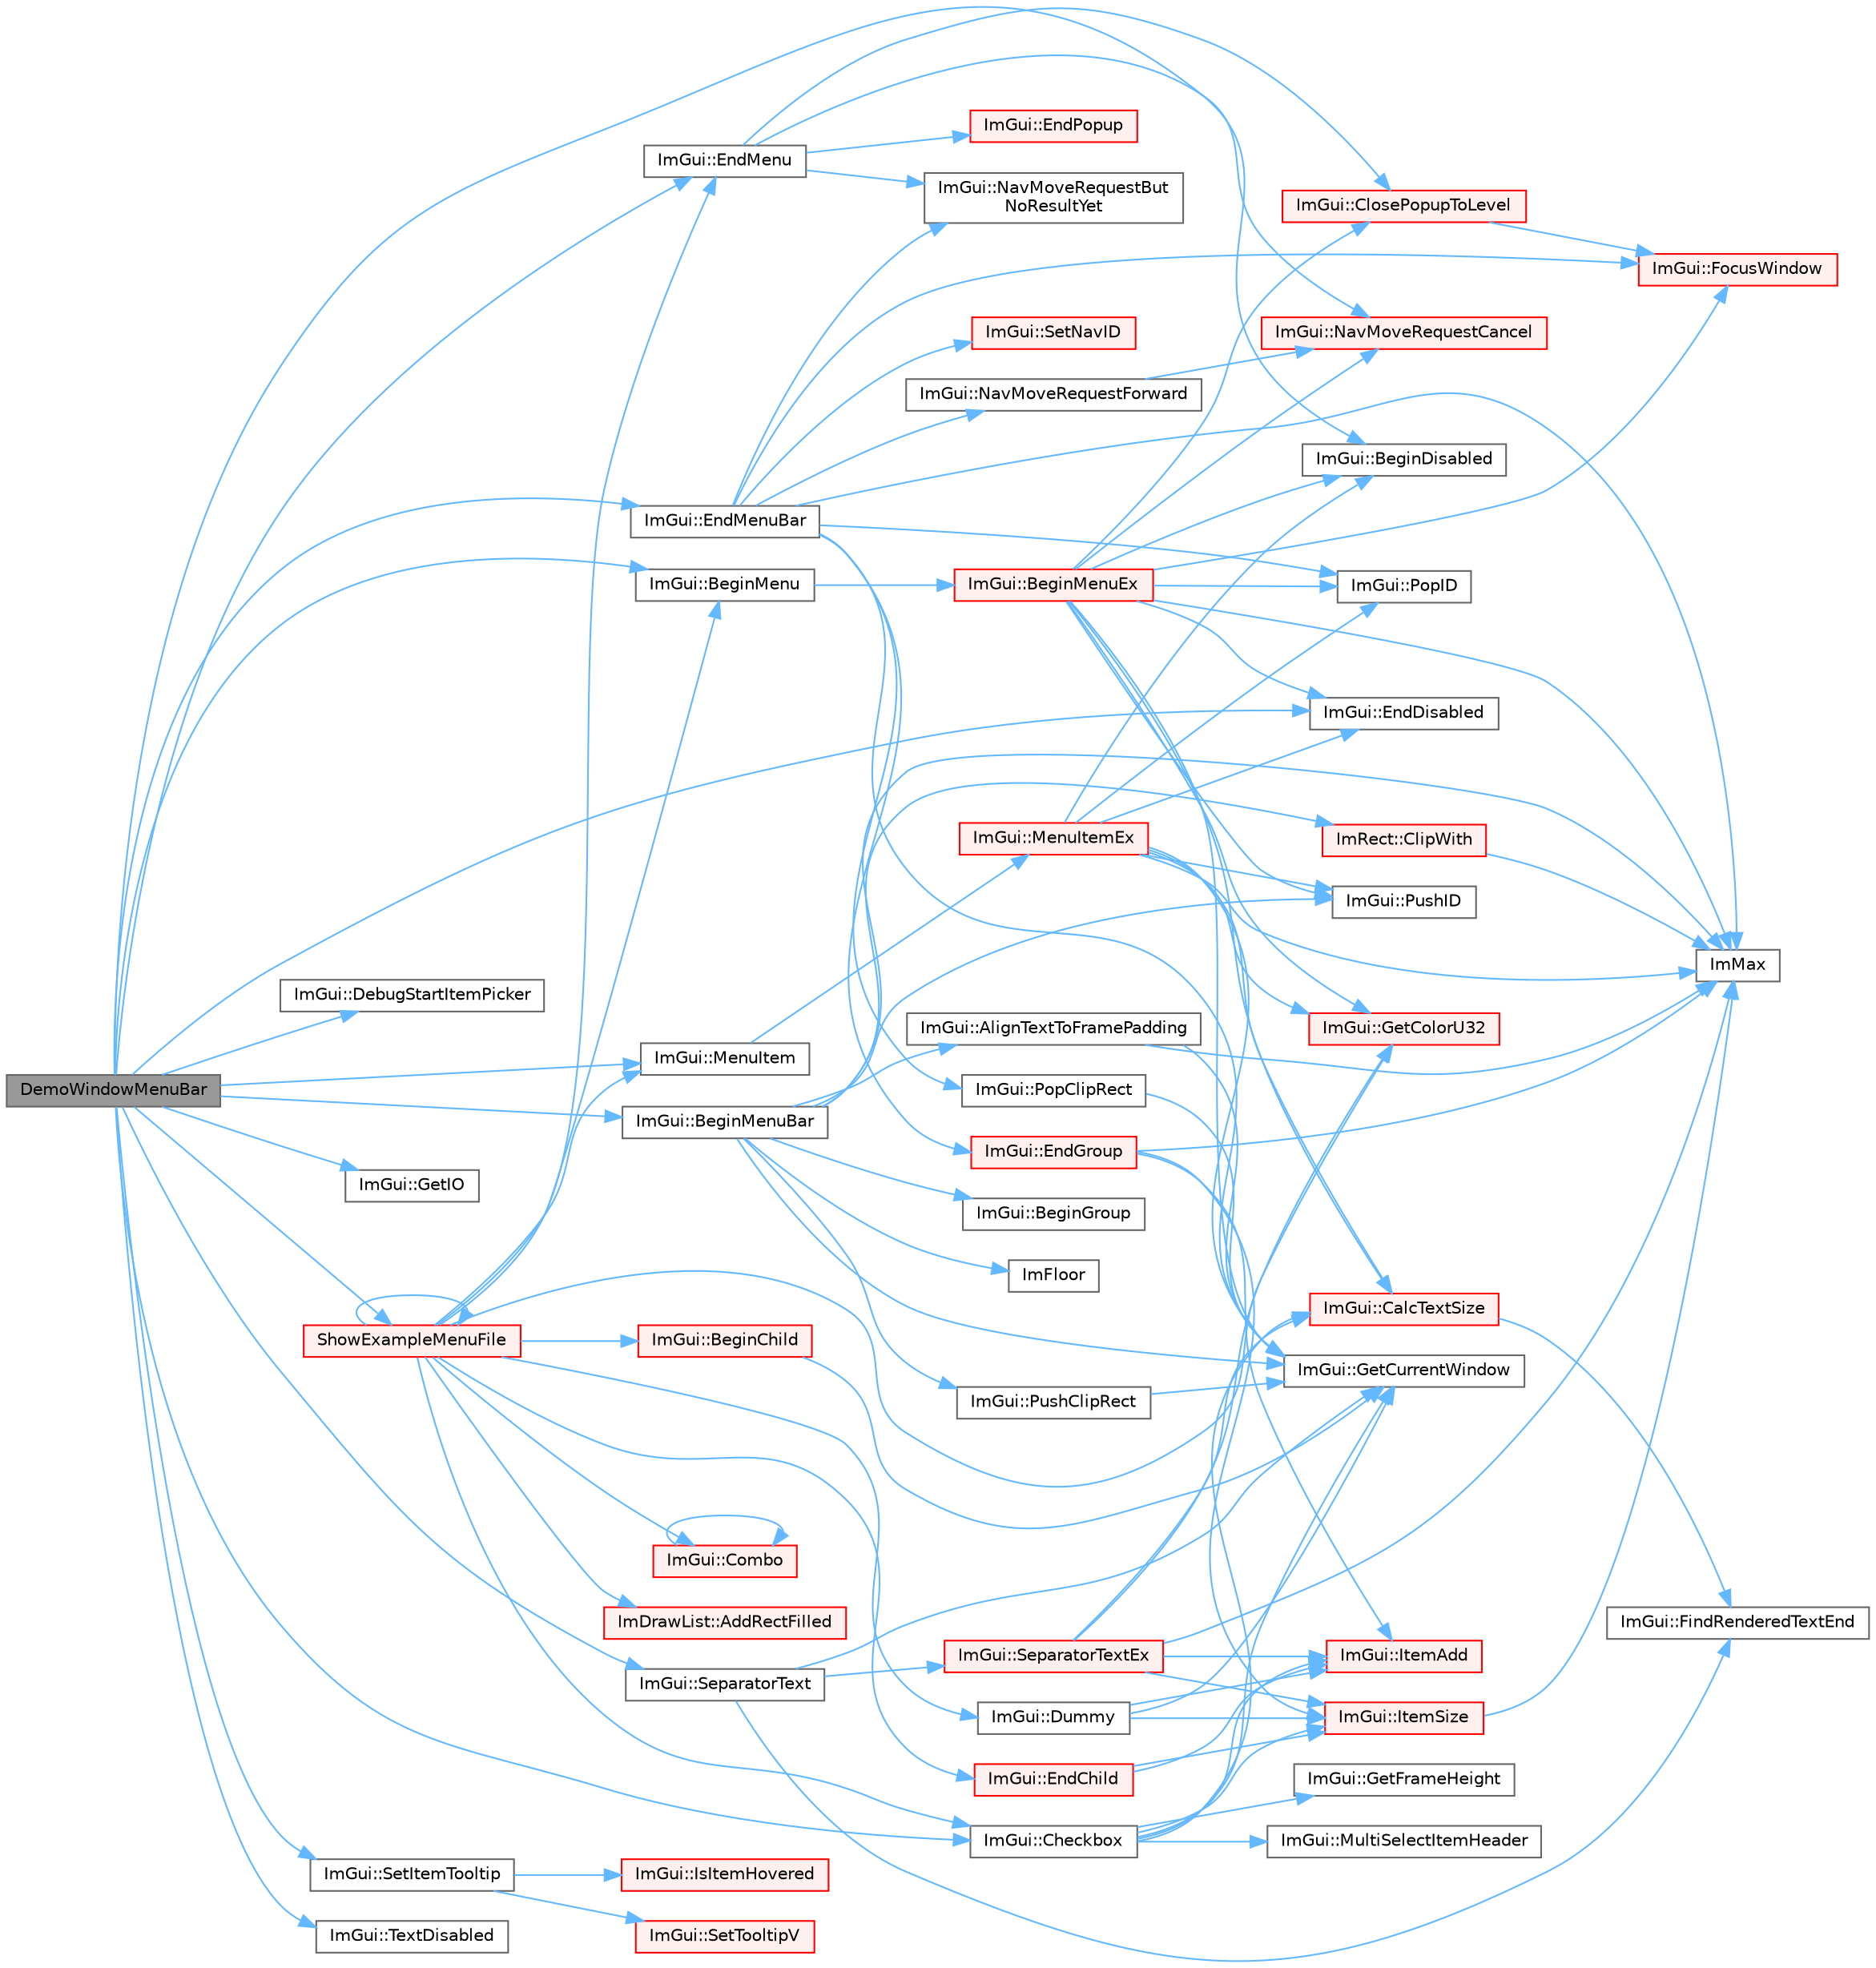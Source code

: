 digraph "DemoWindowMenuBar"
{
 // LATEX_PDF_SIZE
  bgcolor="transparent";
  edge [fontname=Helvetica,fontsize=10,labelfontname=Helvetica,labelfontsize=10];
  node [fontname=Helvetica,fontsize=10,shape=box,height=0.2,width=0.4];
  rankdir="LR";
  Node1 [id="Node000001",label="DemoWindowMenuBar",height=0.2,width=0.4,color="gray40", fillcolor="grey60", style="filled", fontcolor="black",tooltip=" "];
  Node1 -> Node2 [id="edge1_Node000001_Node000002",color="steelblue1",style="solid",tooltip=" "];
  Node2 [id="Node000002",label="ImGui::BeginDisabled",height=0.2,width=0.4,color="grey40", fillcolor="white", style="filled",URL="$namespace_im_gui.html#ae90e9a26f01d0d45f6bf7ca720d170d1",tooltip=" "];
  Node1 -> Node3 [id="edge2_Node000001_Node000003",color="steelblue1",style="solid",tooltip=" "];
  Node3 [id="Node000003",label="ImGui::BeginMenu",height=0.2,width=0.4,color="grey40", fillcolor="white", style="filled",URL="$namespace_im_gui.html#a1e55711a21f97d5dff919d697d3a7201",tooltip=" "];
  Node3 -> Node4 [id="edge3_Node000003_Node000004",color="steelblue1",style="solid",tooltip=" "];
  Node4 [id="Node000004",label="ImGui::BeginMenuEx",height=0.2,width=0.4,color="red", fillcolor="#FFF0F0", style="filled",URL="$namespace_im_gui.html#a8dc671f87ed281b6445ce6ae4ab25183",tooltip=" "];
  Node4 -> Node2 [id="edge4_Node000004_Node000002",color="steelblue1",style="solid",tooltip=" "];
  Node4 -> Node144 [id="edge5_Node000004_Node000144",color="steelblue1",style="solid",tooltip=" "];
  Node144 [id="Node000144",label="ImGui::CalcTextSize",height=0.2,width=0.4,color="red", fillcolor="#FFF0F0", style="filled",URL="$namespace_im_gui.html#a848b9db6cc4a186751c0ecebcaadc33b",tooltip=" "];
  Node144 -> Node151 [id="edge6_Node000144_Node000151",color="steelblue1",style="solid",tooltip=" "];
  Node151 [id="Node000151",label="ImGui::FindRenderedTextEnd",height=0.2,width=0.4,color="grey40", fillcolor="white", style="filled",URL="$namespace_im_gui.html#a7671e1dbc803a31b06081b52a771d83f",tooltip=" "];
  Node4 -> Node44 [id="edge7_Node000004_Node000044",color="steelblue1",style="solid",tooltip=" "];
  Node44 [id="Node000044",label="ImGui::ClosePopupToLevel",height=0.2,width=0.4,color="red", fillcolor="#FFF0F0", style="filled",URL="$namespace_im_gui.html#a0be705dc533a62387dc39ec5c276d2a0",tooltip=" "];
  Node44 -> Node35 [id="edge8_Node000044_Node000035",color="steelblue1",style="solid",tooltip=" "];
  Node35 [id="Node000035",label="ImGui::FocusWindow",height=0.2,width=0.4,color="red", fillcolor="#FFF0F0", style="filled",URL="$namespace_im_gui.html#a27aa6f2f3aa11778c6d023b1b223f262",tooltip=" "];
  Node4 -> Node172 [id="edge9_Node000004_Node000172",color="steelblue1",style="solid",tooltip=" "];
  Node172 [id="Node000172",label="ImGui::EndDisabled",height=0.2,width=0.4,color="grey40", fillcolor="white", style="filled",URL="$namespace_im_gui.html#a9e6088c6c690ddff1302b6e42b380733",tooltip=" "];
  Node4 -> Node35 [id="edge10_Node000004_Node000035",color="steelblue1",style="solid",tooltip=" "];
  Node4 -> Node92 [id="edge11_Node000004_Node000092",color="steelblue1",style="solid",tooltip=" "];
  Node92 [id="Node000092",label="ImGui::GetColorU32",height=0.2,width=0.4,color="red", fillcolor="#FFF0F0", style="filled",URL="$namespace_im_gui.html#a0de2d9bd347d9866511eb8d014e62556",tooltip=" "];
  Node4 -> Node91 [id="edge12_Node000004_Node000091",color="steelblue1",style="solid",tooltip=" "];
  Node91 [id="Node000091",label="ImGui::GetCurrentWindow",height=0.2,width=0.4,color="grey40", fillcolor="white", style="filled",URL="$namespace_im_gui.html#ac452417b5004ca16a814a72cff153526",tooltip=" "];
  Node4 -> Node9 [id="edge13_Node000004_Node000009",color="steelblue1",style="solid",tooltip=" "];
  Node9 [id="Node000009",label="ImMax",height=0.2,width=0.4,color="grey40", fillcolor="white", style="filled",URL="$imgui__internal_8h.html#a7667efd95147d0422f140917c71a9226",tooltip=" "];
  Node4 -> Node180 [id="edge14_Node000004_Node000180",color="steelblue1",style="solid",tooltip=" "];
  Node180 [id="Node000180",label="ImGui::NavMoveRequestCancel",height=0.2,width=0.4,color="red", fillcolor="#FFF0F0", style="filled",URL="$namespace_im_gui.html#a43326bb080d9fa80327ed81d864d8b8d",tooltip=" "];
  Node4 -> Node99 [id="edge15_Node000004_Node000099",color="steelblue1",style="solid",tooltip=" "];
  Node99 [id="Node000099",label="ImGui::PopID",height=0.2,width=0.4,color="grey40", fillcolor="white", style="filled",URL="$namespace_im_gui.html#aba0b2d8f890a5d435ae43d0c4a2d4dd1",tooltip=" "];
  Node4 -> Node100 [id="edge16_Node000004_Node000100",color="steelblue1",style="solid",tooltip=" "];
  Node100 [id="Node000100",label="ImGui::PushID",height=0.2,width=0.4,color="grey40", fillcolor="white", style="filled",URL="$namespace_im_gui.html#a27a8533605dc5b8cabf161bf7715bbde",tooltip=" "];
  Node1 -> Node524 [id="edge17_Node000001_Node000524",color="steelblue1",style="solid",tooltip=" "];
  Node524 [id="Node000524",label="ImGui::BeginMenuBar",height=0.2,width=0.4,color="grey40", fillcolor="white", style="filled",URL="$namespace_im_gui.html#a4852dff802922163fc747e2e0df5b88f",tooltip=" "];
  Node524 -> Node525 [id="edge18_Node000524_Node000525",color="steelblue1",style="solid",tooltip=" "];
  Node525 [id="Node000525",label="ImGui::AlignTextToFramePadding",height=0.2,width=0.4,color="grey40", fillcolor="white", style="filled",URL="$namespace_im_gui.html#ae14be3a3bec106de7c91aaa2a9a558a1",tooltip=" "];
  Node525 -> Node91 [id="edge19_Node000525_Node000091",color="steelblue1",style="solid",tooltip=" "];
  Node525 -> Node9 [id="edge20_Node000525_Node000009",color="steelblue1",style="solid",tooltip=" "];
  Node524 -> Node526 [id="edge21_Node000524_Node000526",color="steelblue1",style="solid",tooltip=" "];
  Node526 [id="Node000526",label="ImGui::BeginGroup",height=0.2,width=0.4,color="grey40", fillcolor="white", style="filled",URL="$namespace_im_gui.html#a42407e196b7ed2a8755bff28aae9805f",tooltip=" "];
  Node524 -> Node82 [id="edge22_Node000524_Node000082",color="steelblue1",style="solid",tooltip=" "];
  Node82 [id="Node000082",label="ImRect::ClipWith",height=0.2,width=0.4,color="red", fillcolor="#FFF0F0", style="filled",URL="$struct_im_rect.html#ac02d5cf6ce0358aea9ed9df43d368f3f",tooltip=" "];
  Node82 -> Node9 [id="edge23_Node000082_Node000009",color="steelblue1",style="solid",tooltip=" "];
  Node524 -> Node91 [id="edge24_Node000524_Node000091",color="steelblue1",style="solid",tooltip=" "];
  Node524 -> Node190 [id="edge25_Node000524_Node000190",color="steelblue1",style="solid",tooltip=" "];
  Node190 [id="Node000190",label="ImFloor",height=0.2,width=0.4,color="grey40", fillcolor="white", style="filled",URL="$imgui__internal_8h.html#a51a84b6be21807818b857a8565d97912",tooltip=" "];
  Node524 -> Node9 [id="edge26_Node000524_Node000009",color="steelblue1",style="solid",tooltip=" "];
  Node524 -> Node107 [id="edge27_Node000524_Node000107",color="steelblue1",style="solid",tooltip=" "];
  Node107 [id="Node000107",label="ImGui::PushClipRect",height=0.2,width=0.4,color="grey40", fillcolor="white", style="filled",URL="$namespace_im_gui.html#a11c8bd8676e1281e15b24c9615b6904a",tooltip=" "];
  Node107 -> Node91 [id="edge28_Node000107_Node000091",color="steelblue1",style="solid",tooltip=" "];
  Node524 -> Node100 [id="edge29_Node000524_Node000100",color="steelblue1",style="solid",tooltip=" "];
  Node1 -> Node527 [id="edge30_Node000001_Node000527",color="steelblue1",style="solid",tooltip=" "];
  Node527 [id="Node000527",label="ImGui::Checkbox",height=0.2,width=0.4,color="grey40", fillcolor="white", style="filled",URL="$namespace_im_gui.html#a57d73c1d0ef807fef734d91024092027",tooltip=" "];
  Node527 -> Node144 [id="edge31_Node000527_Node000144",color="steelblue1",style="solid",tooltip=" "];
  Node527 -> Node91 [id="edge32_Node000527_Node000091",color="steelblue1",style="solid",tooltip=" "];
  Node527 -> Node226 [id="edge33_Node000527_Node000226",color="steelblue1",style="solid",tooltip=" "];
  Node226 [id="Node000226",label="ImGui::GetFrameHeight",height=0.2,width=0.4,color="grey40", fillcolor="white", style="filled",URL="$namespace_im_gui.html#ae560f17cf3262017cee888d1eb77f294",tooltip=" "];
  Node527 -> Node114 [id="edge34_Node000527_Node000114",color="steelblue1",style="solid",tooltip=" "];
  Node114 [id="Node000114",label="ImGui::ItemAdd",height=0.2,width=0.4,color="red", fillcolor="#FFF0F0", style="filled",URL="$namespace_im_gui.html#a0c2ccafc8d403c02a6590ac21157b9ac",tooltip=" "];
  Node527 -> Node175 [id="edge35_Node000527_Node000175",color="steelblue1",style="solid",tooltip=" "];
  Node175 [id="Node000175",label="ImGui::ItemSize",height=0.2,width=0.4,color="red", fillcolor="#FFF0F0", style="filled",URL="$namespace_im_gui.html#a4b5818a652d943ea54e0cec9fb3943d7",tooltip=" "];
  Node175 -> Node9 [id="edge36_Node000175_Node000009",color="steelblue1",style="solid",tooltip=" "];
  Node527 -> Node288 [id="edge37_Node000527_Node000288",color="steelblue1",style="solid",tooltip=" "];
  Node288 [id="Node000288",label="ImGui::MultiSelectItemHeader",height=0.2,width=0.4,color="grey40", fillcolor="white", style="filled",URL="$namespace_im_gui.html#a42a98da805c3612b26b829e0567fdc0f",tooltip=" "];
  Node1 -> Node528 [id="edge38_Node000001_Node000528",color="steelblue1",style="solid",tooltip=" "];
  Node528 [id="Node000528",label="ImGui::DebugStartItemPicker",height=0.2,width=0.4,color="grey40", fillcolor="white", style="filled",URL="$namespace_im_gui.html#abb29f1f359c62a224ad5320734035e05",tooltip=" "];
  Node1 -> Node172 [id="edge39_Node000001_Node000172",color="steelblue1",style="solid",tooltip=" "];
  Node1 -> Node529 [id="edge40_Node000001_Node000529",color="steelblue1",style="solid",tooltip=" "];
  Node529 [id="Node000529",label="ImGui::EndMenu",height=0.2,width=0.4,color="grey40", fillcolor="white", style="filled",URL="$namespace_im_gui.html#a1448a5a4e8c431c15f991e9255c0df95",tooltip=" "];
  Node529 -> Node44 [id="edge41_Node000529_Node000044",color="steelblue1",style="solid",tooltip=" "];
  Node529 -> Node248 [id="edge42_Node000529_Node000248",color="steelblue1",style="solid",tooltip=" "];
  Node248 [id="Node000248",label="ImGui::EndPopup",height=0.2,width=0.4,color="red", fillcolor="#FFF0F0", style="filled",URL="$namespace_im_gui.html#aa6a9b5696f2ea7eed7683425fc77b8f2",tooltip=" "];
  Node529 -> Node178 [id="edge43_Node000529_Node000178",color="steelblue1",style="solid",tooltip=" "];
  Node178 [id="Node000178",label="ImGui::NavMoveRequestBut\lNoResultYet",height=0.2,width=0.4,color="grey40", fillcolor="white", style="filled",URL="$namespace_im_gui.html#a3fab98556d11690efd4f7f2fde94968e",tooltip=" "];
  Node529 -> Node180 [id="edge44_Node000529_Node000180",color="steelblue1",style="solid",tooltip=" "];
  Node1 -> Node177 [id="edge45_Node000001_Node000177",color="steelblue1",style="solid",tooltip=" "];
  Node177 [id="Node000177",label="ImGui::EndMenuBar",height=0.2,width=0.4,color="grey40", fillcolor="white", style="filled",URL="$namespace_im_gui.html#aa226265c140eb6ee375c5b9abc69c4fc",tooltip=" "];
  Node177 -> Node173 [id="edge46_Node000177_Node000173",color="steelblue1",style="solid",tooltip=" "];
  Node173 [id="Node000173",label="ImGui::EndGroup",height=0.2,width=0.4,color="red", fillcolor="#FFF0F0", style="filled",URL="$namespace_im_gui.html#a05fc97fc64f28a55486087f503d9a622",tooltip=" "];
  Node173 -> Node9 [id="edge47_Node000173_Node000009",color="steelblue1",style="solid",tooltip=" "];
  Node173 -> Node114 [id="edge48_Node000173_Node000114",color="steelblue1",style="solid",tooltip=" "];
  Node173 -> Node175 [id="edge49_Node000173_Node000175",color="steelblue1",style="solid",tooltip=" "];
  Node177 -> Node35 [id="edge50_Node000177_Node000035",color="steelblue1",style="solid",tooltip=" "];
  Node177 -> Node91 [id="edge51_Node000177_Node000091",color="steelblue1",style="solid",tooltip=" "];
  Node177 -> Node9 [id="edge52_Node000177_Node000009",color="steelblue1",style="solid",tooltip=" "];
  Node177 -> Node178 [id="edge53_Node000177_Node000178",color="steelblue1",style="solid",tooltip=" "];
  Node177 -> Node179 [id="edge54_Node000177_Node000179",color="steelblue1",style="solid",tooltip=" "];
  Node179 [id="Node000179",label="ImGui::NavMoveRequestForward",height=0.2,width=0.4,color="grey40", fillcolor="white", style="filled",URL="$namespace_im_gui.html#a25bbd21bce9d49b94168d5b5773558c3",tooltip=" "];
  Node179 -> Node180 [id="edge55_Node000179_Node000180",color="steelblue1",style="solid",tooltip=" "];
  Node177 -> Node162 [id="edge56_Node000177_Node000162",color="steelblue1",style="solid",tooltip=" "];
  Node162 [id="Node000162",label="ImGui::PopClipRect",height=0.2,width=0.4,color="grey40", fillcolor="white", style="filled",URL="$namespace_im_gui.html#aef1c8a6e5a3c70cb10d03d2a2a66dfd8",tooltip=" "];
  Node162 -> Node91 [id="edge57_Node000162_Node000091",color="steelblue1",style="solid",tooltip=" "];
  Node177 -> Node99 [id="edge58_Node000177_Node000099",color="steelblue1",style="solid",tooltip=" "];
  Node177 -> Node181 [id="edge59_Node000177_Node000181",color="steelblue1",style="solid",tooltip=" "];
  Node181 [id="Node000181",label="ImGui::SetNavID",height=0.2,width=0.4,color="red", fillcolor="#FFF0F0", style="filled",URL="$namespace_im_gui.html#a101d94ec7f8e0a219bbaee58558316eb",tooltip=" "];
  Node1 -> Node530 [id="edge60_Node000001_Node000530",color="steelblue1",style="solid",tooltip=" "];
  Node530 [id="Node000530",label="ImGui::GetIO",height=0.2,width=0.4,color="grey40", fillcolor="white", style="filled",URL="$namespace_im_gui.html#a3179e560812f878f3961ce803a5d9302",tooltip=" "];
  Node1 -> Node333 [id="edge61_Node000001_Node000333",color="steelblue1",style="solid",tooltip=" "];
  Node333 [id="Node000333",label="ImGui::MenuItem",height=0.2,width=0.4,color="grey40", fillcolor="white", style="filled",URL="$namespace_im_gui.html#aa1bae511ca47478998693a9d8c84f2e6",tooltip=" "];
  Node333 -> Node334 [id="edge62_Node000333_Node000334",color="steelblue1",style="solid",tooltip=" "];
  Node334 [id="Node000334",label="ImGui::MenuItemEx",height=0.2,width=0.4,color="red", fillcolor="#FFF0F0", style="filled",URL="$namespace_im_gui.html#ab5e6e4c78805615fb4d26d4918031f9c",tooltip=" "];
  Node334 -> Node2 [id="edge63_Node000334_Node000002",color="steelblue1",style="solid",tooltip=" "];
  Node334 -> Node144 [id="edge64_Node000334_Node000144",color="steelblue1",style="solid",tooltip=" "];
  Node334 -> Node172 [id="edge65_Node000334_Node000172",color="steelblue1",style="solid",tooltip=" "];
  Node334 -> Node92 [id="edge66_Node000334_Node000092",color="steelblue1",style="solid",tooltip=" "];
  Node334 -> Node91 [id="edge67_Node000334_Node000091",color="steelblue1",style="solid",tooltip=" "];
  Node334 -> Node9 [id="edge68_Node000334_Node000009",color="steelblue1",style="solid",tooltip=" "];
  Node334 -> Node99 [id="edge69_Node000334_Node000099",color="steelblue1",style="solid",tooltip=" "];
  Node334 -> Node100 [id="edge70_Node000334_Node000100",color="steelblue1",style="solid",tooltip=" "];
  Node1 -> Node531 [id="edge71_Node000001_Node000531",color="steelblue1",style="solid",tooltip=" "];
  Node531 [id="Node000531",label="ImGui::SeparatorText",height=0.2,width=0.4,color="grey40", fillcolor="white", style="filled",URL="$namespace_im_gui.html#a35e04f2c996f8634bfda0fa1c07572d9",tooltip=" "];
  Node531 -> Node151 [id="edge72_Node000531_Node000151",color="steelblue1",style="solid",tooltip=" "];
  Node531 -> Node91 [id="edge73_Node000531_Node000091",color="steelblue1",style="solid",tooltip=" "];
  Node531 -> Node532 [id="edge74_Node000531_Node000532",color="steelblue1",style="solid",tooltip=" "];
  Node532 [id="Node000532",label="ImGui::SeparatorTextEx",height=0.2,width=0.4,color="red", fillcolor="#FFF0F0", style="filled",URL="$namespace_im_gui.html#a14e42bfa66f05d0ae2304e27ee1fb2b3",tooltip=" "];
  Node532 -> Node144 [id="edge75_Node000532_Node000144",color="steelblue1",style="solid",tooltip=" "];
  Node532 -> Node92 [id="edge76_Node000532_Node000092",color="steelblue1",style="solid",tooltip=" "];
  Node532 -> Node9 [id="edge77_Node000532_Node000009",color="steelblue1",style="solid",tooltip=" "];
  Node532 -> Node114 [id="edge78_Node000532_Node000114",color="steelblue1",style="solid",tooltip=" "];
  Node532 -> Node175 [id="edge79_Node000532_Node000175",color="steelblue1",style="solid",tooltip=" "];
  Node1 -> Node533 [id="edge80_Node000001_Node000533",color="steelblue1",style="solid",tooltip=" "];
  Node533 [id="Node000533",label="ImGui::SetItemTooltip",height=0.2,width=0.4,color="grey40", fillcolor="white", style="filled",URL="$namespace_im_gui.html#a3685a04624f724222fa78824de3a1c63",tooltip=" "];
  Node533 -> Node76 [id="edge81_Node000533_Node000076",color="steelblue1",style="solid",tooltip=" "];
  Node76 [id="Node000076",label="ImGui::IsItemHovered",height=0.2,width=0.4,color="red", fillcolor="#FFF0F0", style="filled",URL="$namespace_im_gui.html#ac9a400eff3a9561d95e80486c52a660b",tooltip=" "];
  Node533 -> Node86 [id="edge82_Node000533_Node000086",color="steelblue1",style="solid",tooltip=" "];
  Node86 [id="Node000086",label="ImGui::SetTooltipV",height=0.2,width=0.4,color="red", fillcolor="#FFF0F0", style="filled",URL="$namespace_im_gui.html#a3826acf68fc4a12bb66401575f51d6a2",tooltip=" "];
  Node1 -> Node534 [id="edge83_Node000001_Node000534",color="steelblue1",style="solid",tooltip=" "];
  Node534 [id="Node000534",label="ShowExampleMenuFile",height=0.2,width=0.4,color="red", fillcolor="#FFF0F0", style="filled",URL="$imgui__demo_8cpp.html#af6ff107f662e23ad39345a8192d782eb",tooltip=" "];
  Node534 -> Node139 [id="edge84_Node000534_Node000139",color="steelblue1",style="solid",tooltip=" "];
  Node139 [id="Node000139",label="ImDrawList::AddRectFilled",height=0.2,width=0.4,color="red", fillcolor="#FFF0F0", style="filled",URL="$struct_im_draw_list.html#a6b16ab764160b0251d2e7b3bd08c1ffc",tooltip=" "];
  Node534 -> Node535 [id="edge85_Node000534_Node000535",color="steelblue1",style="solid",tooltip=" "];
  Node535 [id="Node000535",label="ImGui::BeginChild",height=0.2,width=0.4,color="red", fillcolor="#FFF0F0", style="filled",URL="$namespace_im_gui.html#aebac8b07ee9ea0e452c98813a3e907c3",tooltip=" "];
  Node535 -> Node91 [id="edge86_Node000535_Node000091",color="steelblue1",style="solid",tooltip=" "];
  Node534 -> Node3 [id="edge87_Node000534_Node000003",color="steelblue1",style="solid",tooltip=" "];
  Node534 -> Node527 [id="edge88_Node000534_Node000527",color="steelblue1",style="solid",tooltip=" "];
  Node534 -> Node541 [id="edge89_Node000534_Node000541",color="steelblue1",style="solid",tooltip=" "];
  Node541 [id="Node000541",label="ImGui::Combo",height=0.2,width=0.4,color="red", fillcolor="#FFF0F0", style="filled",URL="$namespace_im_gui.html#aa2979368da5b9e98d368449b36d166b2",tooltip=" "];
  Node541 -> Node541 [id="edge90_Node000541_Node000541",color="steelblue1",style="solid",tooltip=" "];
  Node534 -> Node543 [id="edge91_Node000534_Node000543",color="steelblue1",style="solid",tooltip=" "];
  Node543 [id="Node000543",label="ImGui::Dummy",height=0.2,width=0.4,color="grey40", fillcolor="white", style="filled",URL="$namespace_im_gui.html#a8b0fb07113251301ff897b8578a53f34",tooltip=" "];
  Node543 -> Node91 [id="edge92_Node000543_Node000091",color="steelblue1",style="solid",tooltip=" "];
  Node543 -> Node114 [id="edge93_Node000543_Node000114",color="steelblue1",style="solid",tooltip=" "];
  Node543 -> Node175 [id="edge94_Node000543_Node000175",color="steelblue1",style="solid",tooltip=" "];
  Node534 -> Node300 [id="edge95_Node000534_Node000300",color="steelblue1",style="solid",tooltip=" "];
  Node300 [id="Node000300",label="ImGui::EndChild",height=0.2,width=0.4,color="red", fillcolor="#FFF0F0", style="filled",URL="$namespace_im_gui.html#af8de559a88c1442d6df8c1b04c86e997",tooltip=" "];
  Node300 -> Node114 [id="edge96_Node000300_Node000114",color="steelblue1",style="solid",tooltip=" "];
  Node300 -> Node175 [id="edge97_Node000300_Node000175",color="steelblue1",style="solid",tooltip=" "];
  Node534 -> Node529 [id="edge98_Node000534_Node000529",color="steelblue1",style="solid",tooltip=" "];
  Node534 -> Node92 [id="edge99_Node000534_Node000092",color="steelblue1",style="solid",tooltip=" "];
  Node534 -> Node333 [id="edge100_Node000534_Node000333",color="steelblue1",style="solid",tooltip=" "];
  Node534 -> Node534 [id="edge101_Node000534_Node000534",color="steelblue1",style="solid",tooltip=" "];
  Node1 -> Node603 [id="edge102_Node000001_Node000603",color="steelblue1",style="solid",tooltip=" "];
  Node603 [id="Node000603",label="ImGui::TextDisabled",height=0.2,width=0.4,color="grey40", fillcolor="white", style="filled",URL="$namespace_im_gui.html#aa96bf14c5fa288e106820aeb4ba7fcb6",tooltip=" "];
}
